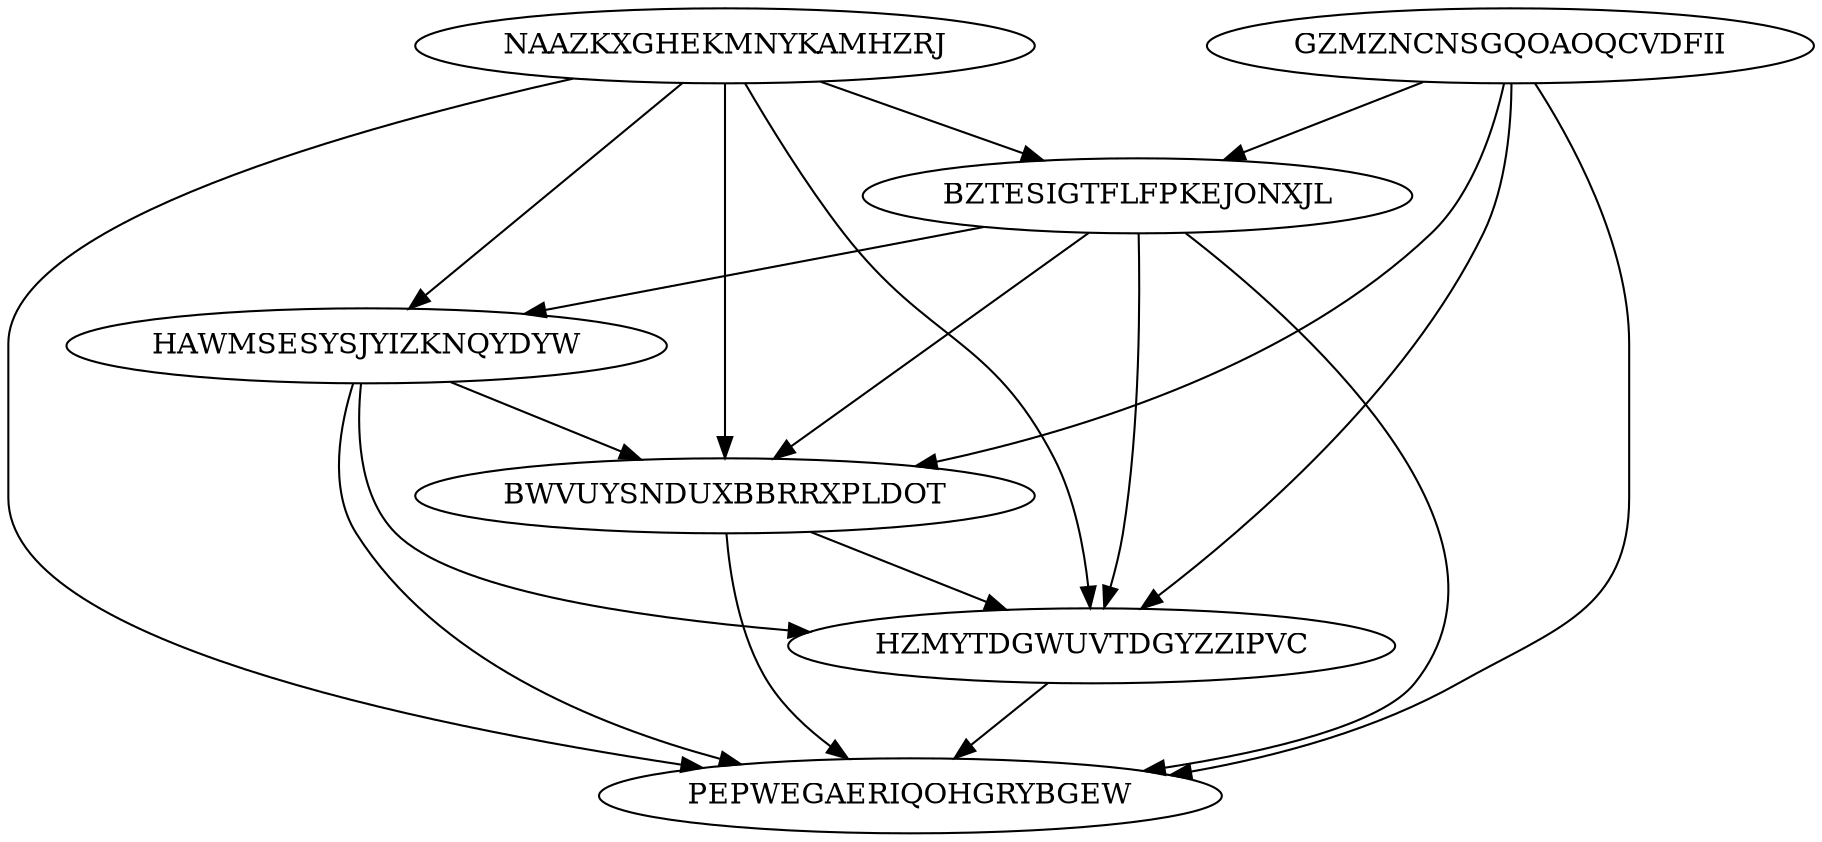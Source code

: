 digraph "N7M19" {
	NAAZKXGHEKMNYKAMHZRJ			[Weight=12, Start=0, Processor=1];
	GZMZNCNSGQOAOQCVDFII			[Weight=15, Start=0, Processor=2];
	BZTESIGTFLFPKEJONXJL			[Weight=17, Start=26, Processor=2];
	HAWMSESYSJYIZKNQYDYW			[Weight=11, Start=43, Processor=2];
	BWVUYSNDUXBBRRXPLDOT			[Weight=11, Start=54, Processor=2];
	HZMYTDGWUVTDGYZZIPVC			[Weight=17, Start=65, Processor=2];
	PEPWEGAERIQOHGRYBGEW			[Weight=19, Start=82, Processor=2];
	NAAZKXGHEKMNYKAMHZRJ -> BZTESIGTFLFPKEJONXJL		[Weight=14];
	BZTESIGTFLFPKEJONXJL -> HZMYTDGWUVTDGYZZIPVC		[Weight=17];
	BZTESIGTFLFPKEJONXJL -> BWVUYSNDUXBBRRXPLDOT		[Weight=18];
	NAAZKXGHEKMNYKAMHZRJ -> HZMYTDGWUVTDGYZZIPVC		[Weight=14];
	HAWMSESYSJYIZKNQYDYW -> PEPWEGAERIQOHGRYBGEW		[Weight=20];
	BWVUYSNDUXBBRRXPLDOT -> HZMYTDGWUVTDGYZZIPVC		[Weight=15];
	GZMZNCNSGQOAOQCVDFII -> BZTESIGTFLFPKEJONXJL		[Weight=16];
	HZMYTDGWUVTDGYZZIPVC -> PEPWEGAERIQOHGRYBGEW		[Weight=12];
	BWVUYSNDUXBBRRXPLDOT -> PEPWEGAERIQOHGRYBGEW		[Weight=10];
	GZMZNCNSGQOAOQCVDFII -> HZMYTDGWUVTDGYZZIPVC		[Weight=19];
	NAAZKXGHEKMNYKAMHZRJ -> HAWMSESYSJYIZKNQYDYW		[Weight=18];
	GZMZNCNSGQOAOQCVDFII -> PEPWEGAERIQOHGRYBGEW		[Weight=13];
	HAWMSESYSJYIZKNQYDYW -> BWVUYSNDUXBBRRXPLDOT		[Weight=16];
	NAAZKXGHEKMNYKAMHZRJ -> BWVUYSNDUXBBRRXPLDOT		[Weight=18];
	GZMZNCNSGQOAOQCVDFII -> BWVUYSNDUXBBRRXPLDOT		[Weight=18];
	BZTESIGTFLFPKEJONXJL -> PEPWEGAERIQOHGRYBGEW		[Weight=12];
	BZTESIGTFLFPKEJONXJL -> HAWMSESYSJYIZKNQYDYW		[Weight=19];
	NAAZKXGHEKMNYKAMHZRJ -> PEPWEGAERIQOHGRYBGEW		[Weight=12];
	HAWMSESYSJYIZKNQYDYW -> HZMYTDGWUVTDGYZZIPVC		[Weight=19];
}
